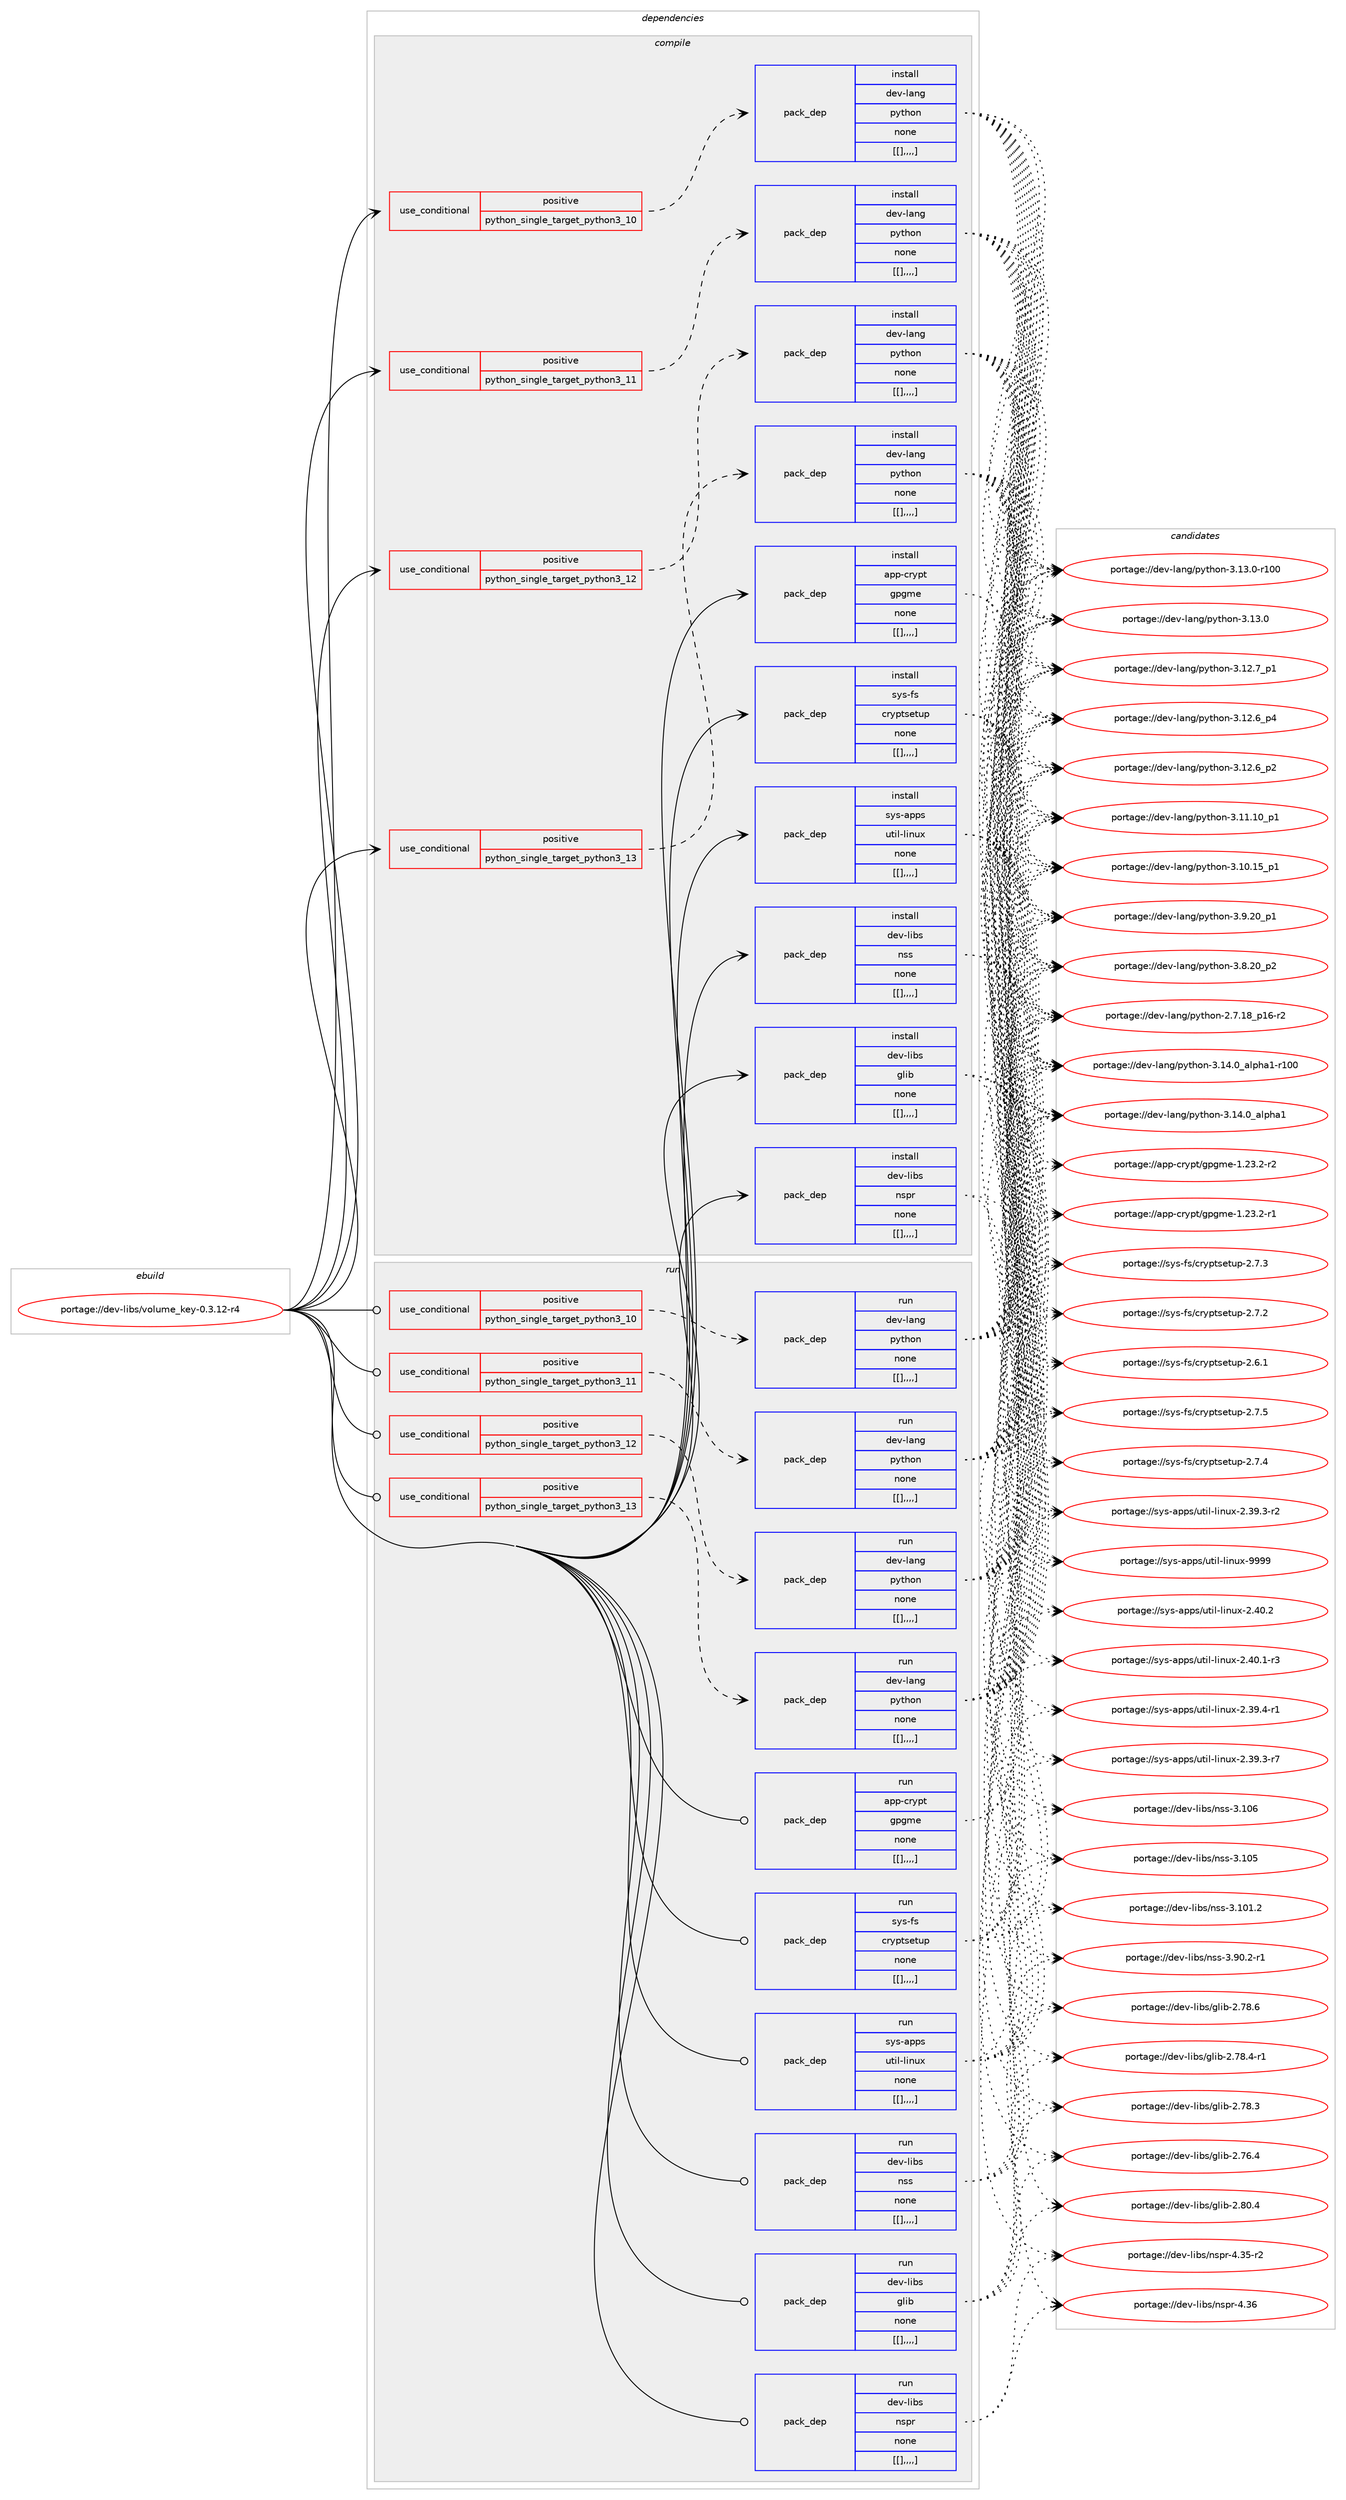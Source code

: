 digraph prolog {

# *************
# Graph options
# *************

newrank=true;
concentrate=true;
compound=true;
graph [rankdir=LR,fontname=Helvetica,fontsize=10,ranksep=1.5];#, ranksep=2.5, nodesep=0.2];
edge  [arrowhead=vee];
node  [fontname=Helvetica,fontsize=10];

# **********
# The ebuild
# **********

subgraph cluster_leftcol {
color=gray;
label=<<i>ebuild</i>>;
id [label="portage://dev-libs/volume_key-0.3.12-r4", color=red, width=4, href="../dev-libs/volume_key-0.3.12-r4.svg"];
}

# ****************
# The dependencies
# ****************

subgraph cluster_midcol {
color=gray;
label=<<i>dependencies</i>>;
subgraph cluster_compile {
fillcolor="#eeeeee";
style=filled;
label=<<i>compile</i>>;
subgraph cond30363 {
dependency119032 [label=<<TABLE BORDER="0" CELLBORDER="1" CELLSPACING="0" CELLPADDING="4"><TR><TD ROWSPAN="3" CELLPADDING="10">use_conditional</TD></TR><TR><TD>positive</TD></TR><TR><TD>python_single_target_python3_10</TD></TR></TABLE>>, shape=none, color=red];
subgraph pack87430 {
dependency119120 [label=<<TABLE BORDER="0" CELLBORDER="1" CELLSPACING="0" CELLPADDING="4" WIDTH="220"><TR><TD ROWSPAN="6" CELLPADDING="30">pack_dep</TD></TR><TR><TD WIDTH="110">install</TD></TR><TR><TD>dev-lang</TD></TR><TR><TD>python</TD></TR><TR><TD>none</TD></TR><TR><TD>[[],,,,]</TD></TR></TABLE>>, shape=none, color=blue];
}
dependency119032:e -> dependency119120:w [weight=20,style="dashed",arrowhead="vee"];
}
id:e -> dependency119032:w [weight=20,style="solid",arrowhead="vee"];
subgraph cond30395 {
dependency119163 [label=<<TABLE BORDER="0" CELLBORDER="1" CELLSPACING="0" CELLPADDING="4"><TR><TD ROWSPAN="3" CELLPADDING="10">use_conditional</TD></TR><TR><TD>positive</TD></TR><TR><TD>python_single_target_python3_11</TD></TR></TABLE>>, shape=none, color=red];
subgraph pack87509 {
dependency119194 [label=<<TABLE BORDER="0" CELLBORDER="1" CELLSPACING="0" CELLPADDING="4" WIDTH="220"><TR><TD ROWSPAN="6" CELLPADDING="30">pack_dep</TD></TR><TR><TD WIDTH="110">install</TD></TR><TR><TD>dev-lang</TD></TR><TR><TD>python</TD></TR><TR><TD>none</TD></TR><TR><TD>[[],,,,]</TD></TR></TABLE>>, shape=none, color=blue];
}
dependency119163:e -> dependency119194:w [weight=20,style="dashed",arrowhead="vee"];
}
id:e -> dependency119163:w [weight=20,style="solid",arrowhead="vee"];
subgraph cond30455 {
dependency119263 [label=<<TABLE BORDER="0" CELLBORDER="1" CELLSPACING="0" CELLPADDING="4"><TR><TD ROWSPAN="3" CELLPADDING="10">use_conditional</TD></TR><TR><TD>positive</TD></TR><TR><TD>python_single_target_python3_12</TD></TR></TABLE>>, shape=none, color=red];
subgraph pack87561 {
dependency119308 [label=<<TABLE BORDER="0" CELLBORDER="1" CELLSPACING="0" CELLPADDING="4" WIDTH="220"><TR><TD ROWSPAN="6" CELLPADDING="30">pack_dep</TD></TR><TR><TD WIDTH="110">install</TD></TR><TR><TD>dev-lang</TD></TR><TR><TD>python</TD></TR><TR><TD>none</TD></TR><TR><TD>[[],,,,]</TD></TR></TABLE>>, shape=none, color=blue];
}
dependency119263:e -> dependency119308:w [weight=20,style="dashed",arrowhead="vee"];
}
id:e -> dependency119263:w [weight=20,style="solid",arrowhead="vee"];
subgraph cond30485 {
dependency119342 [label=<<TABLE BORDER="0" CELLBORDER="1" CELLSPACING="0" CELLPADDING="4"><TR><TD ROWSPAN="3" CELLPADDING="10">use_conditional</TD></TR><TR><TD>positive</TD></TR><TR><TD>python_single_target_python3_13</TD></TR></TABLE>>, shape=none, color=red];
subgraph pack87602 {
dependency119344 [label=<<TABLE BORDER="0" CELLBORDER="1" CELLSPACING="0" CELLPADDING="4" WIDTH="220"><TR><TD ROWSPAN="6" CELLPADDING="30">pack_dep</TD></TR><TR><TD WIDTH="110">install</TD></TR><TR><TD>dev-lang</TD></TR><TR><TD>python</TD></TR><TR><TD>none</TD></TR><TR><TD>[[],,,,]</TD></TR></TABLE>>, shape=none, color=blue];
}
dependency119342:e -> dependency119344:w [weight=20,style="dashed",arrowhead="vee"];
}
id:e -> dependency119342:w [weight=20,style="solid",arrowhead="vee"];
subgraph pack87605 {
dependency119349 [label=<<TABLE BORDER="0" CELLBORDER="1" CELLSPACING="0" CELLPADDING="4" WIDTH="220"><TR><TD ROWSPAN="6" CELLPADDING="30">pack_dep</TD></TR><TR><TD WIDTH="110">install</TD></TR><TR><TD>app-crypt</TD></TR><TR><TD>gpgme</TD></TR><TR><TD>none</TD></TR><TR><TD>[[],,,,]</TD></TR></TABLE>>, shape=none, color=blue];
}
id:e -> dependency119349:w [weight=20,style="solid",arrowhead="vee"];
subgraph pack87611 {
dependency119371 [label=<<TABLE BORDER="0" CELLBORDER="1" CELLSPACING="0" CELLPADDING="4" WIDTH="220"><TR><TD ROWSPAN="6" CELLPADDING="30">pack_dep</TD></TR><TR><TD WIDTH="110">install</TD></TR><TR><TD>dev-libs</TD></TR><TR><TD>glib</TD></TR><TR><TD>none</TD></TR><TR><TD>[[],,,,]</TD></TR></TABLE>>, shape=none, color=blue];
}
id:e -> dependency119371:w [weight=20,style="solid",arrowhead="vee"];
subgraph pack87627 {
dependency119387 [label=<<TABLE BORDER="0" CELLBORDER="1" CELLSPACING="0" CELLPADDING="4" WIDTH="220"><TR><TD ROWSPAN="6" CELLPADDING="30">pack_dep</TD></TR><TR><TD WIDTH="110">install</TD></TR><TR><TD>dev-libs</TD></TR><TR><TD>nspr</TD></TR><TR><TD>none</TD></TR><TR><TD>[[],,,,]</TD></TR></TABLE>>, shape=none, color=blue];
}
id:e -> dependency119387:w [weight=20,style="solid",arrowhead="vee"];
subgraph pack87642 {
dependency119434 [label=<<TABLE BORDER="0" CELLBORDER="1" CELLSPACING="0" CELLPADDING="4" WIDTH="220"><TR><TD ROWSPAN="6" CELLPADDING="30">pack_dep</TD></TR><TR><TD WIDTH="110">install</TD></TR><TR><TD>dev-libs</TD></TR><TR><TD>nss</TD></TR><TR><TD>none</TD></TR><TR><TD>[[],,,,]</TD></TR></TABLE>>, shape=none, color=blue];
}
id:e -> dependency119434:w [weight=20,style="solid",arrowhead="vee"];
subgraph pack87669 {
dependency119440 [label=<<TABLE BORDER="0" CELLBORDER="1" CELLSPACING="0" CELLPADDING="4" WIDTH="220"><TR><TD ROWSPAN="6" CELLPADDING="30">pack_dep</TD></TR><TR><TD WIDTH="110">install</TD></TR><TR><TD>sys-apps</TD></TR><TR><TD>util-linux</TD></TR><TR><TD>none</TD></TR><TR><TD>[[],,,,]</TD></TR></TABLE>>, shape=none, color=blue];
}
id:e -> dependency119440:w [weight=20,style="solid",arrowhead="vee"];
subgraph pack87670 {
dependency119443 [label=<<TABLE BORDER="0" CELLBORDER="1" CELLSPACING="0" CELLPADDING="4" WIDTH="220"><TR><TD ROWSPAN="6" CELLPADDING="30">pack_dep</TD></TR><TR><TD WIDTH="110">install</TD></TR><TR><TD>sys-fs</TD></TR><TR><TD>cryptsetup</TD></TR><TR><TD>none</TD></TR><TR><TD>[[],,,,]</TD></TR></TABLE>>, shape=none, color=blue];
}
id:e -> dependency119443:w [weight=20,style="solid",arrowhead="vee"];
}
subgraph cluster_compileandrun {
fillcolor="#eeeeee";
style=filled;
label=<<i>compile and run</i>>;
}
subgraph cluster_run {
fillcolor="#eeeeee";
style=filled;
label=<<i>run</i>>;
subgraph cond30517 {
dependency119448 [label=<<TABLE BORDER="0" CELLBORDER="1" CELLSPACING="0" CELLPADDING="4"><TR><TD ROWSPAN="3" CELLPADDING="10">use_conditional</TD></TR><TR><TD>positive</TD></TR><TR><TD>python_single_target_python3_10</TD></TR></TABLE>>, shape=none, color=red];
subgraph pack87674 {
dependency119450 [label=<<TABLE BORDER="0" CELLBORDER="1" CELLSPACING="0" CELLPADDING="4" WIDTH="220"><TR><TD ROWSPAN="6" CELLPADDING="30">pack_dep</TD></TR><TR><TD WIDTH="110">run</TD></TR><TR><TD>dev-lang</TD></TR><TR><TD>python</TD></TR><TR><TD>none</TD></TR><TR><TD>[[],,,,]</TD></TR></TABLE>>, shape=none, color=blue];
}
dependency119448:e -> dependency119450:w [weight=20,style="dashed",arrowhead="vee"];
}
id:e -> dependency119448:w [weight=20,style="solid",arrowhead="odot"];
subgraph cond30519 {
dependency119466 [label=<<TABLE BORDER="0" CELLBORDER="1" CELLSPACING="0" CELLPADDING="4"><TR><TD ROWSPAN="3" CELLPADDING="10">use_conditional</TD></TR><TR><TD>positive</TD></TR><TR><TD>python_single_target_python3_11</TD></TR></TABLE>>, shape=none, color=red];
subgraph pack87694 {
dependency119482 [label=<<TABLE BORDER="0" CELLBORDER="1" CELLSPACING="0" CELLPADDING="4" WIDTH="220"><TR><TD ROWSPAN="6" CELLPADDING="30">pack_dep</TD></TR><TR><TD WIDTH="110">run</TD></TR><TR><TD>dev-lang</TD></TR><TR><TD>python</TD></TR><TR><TD>none</TD></TR><TR><TD>[[],,,,]</TD></TR></TABLE>>, shape=none, color=blue];
}
dependency119466:e -> dependency119482:w [weight=20,style="dashed",arrowhead="vee"];
}
id:e -> dependency119466:w [weight=20,style="solid",arrowhead="odot"];
subgraph cond30530 {
dependency119502 [label=<<TABLE BORDER="0" CELLBORDER="1" CELLSPACING="0" CELLPADDING="4"><TR><TD ROWSPAN="3" CELLPADDING="10">use_conditional</TD></TR><TR><TD>positive</TD></TR><TR><TD>python_single_target_python3_12</TD></TR></TABLE>>, shape=none, color=red];
subgraph pack87718 {
dependency119513 [label=<<TABLE BORDER="0" CELLBORDER="1" CELLSPACING="0" CELLPADDING="4" WIDTH="220"><TR><TD ROWSPAN="6" CELLPADDING="30">pack_dep</TD></TR><TR><TD WIDTH="110">run</TD></TR><TR><TD>dev-lang</TD></TR><TR><TD>python</TD></TR><TR><TD>none</TD></TR><TR><TD>[[],,,,]</TD></TR></TABLE>>, shape=none, color=blue];
}
dependency119502:e -> dependency119513:w [weight=20,style="dashed",arrowhead="vee"];
}
id:e -> dependency119502:w [weight=20,style="solid",arrowhead="odot"];
subgraph cond30540 {
dependency119539 [label=<<TABLE BORDER="0" CELLBORDER="1" CELLSPACING="0" CELLPADDING="4"><TR><TD ROWSPAN="3" CELLPADDING="10">use_conditional</TD></TR><TR><TD>positive</TD></TR><TR><TD>python_single_target_python3_13</TD></TR></TABLE>>, shape=none, color=red];
subgraph pack87750 {
dependency119569 [label=<<TABLE BORDER="0" CELLBORDER="1" CELLSPACING="0" CELLPADDING="4" WIDTH="220"><TR><TD ROWSPAN="6" CELLPADDING="30">pack_dep</TD></TR><TR><TD WIDTH="110">run</TD></TR><TR><TD>dev-lang</TD></TR><TR><TD>python</TD></TR><TR><TD>none</TD></TR><TR><TD>[[],,,,]</TD></TR></TABLE>>, shape=none, color=blue];
}
dependency119539:e -> dependency119569:w [weight=20,style="dashed",arrowhead="vee"];
}
id:e -> dependency119539:w [weight=20,style="solid",arrowhead="odot"];
subgraph pack87766 {
dependency119593 [label=<<TABLE BORDER="0" CELLBORDER="1" CELLSPACING="0" CELLPADDING="4" WIDTH="220"><TR><TD ROWSPAN="6" CELLPADDING="30">pack_dep</TD></TR><TR><TD WIDTH="110">run</TD></TR><TR><TD>app-crypt</TD></TR><TR><TD>gpgme</TD></TR><TR><TD>none</TD></TR><TR><TD>[[],,,,]</TD></TR></TABLE>>, shape=none, color=blue];
}
id:e -> dependency119593:w [weight=20,style="solid",arrowhead="odot"];
subgraph pack87780 {
dependency119614 [label=<<TABLE BORDER="0" CELLBORDER="1" CELLSPACING="0" CELLPADDING="4" WIDTH="220"><TR><TD ROWSPAN="6" CELLPADDING="30">pack_dep</TD></TR><TR><TD WIDTH="110">run</TD></TR><TR><TD>dev-libs</TD></TR><TR><TD>glib</TD></TR><TR><TD>none</TD></TR><TR><TD>[[],,,,]</TD></TR></TABLE>>, shape=none, color=blue];
}
id:e -> dependency119614:w [weight=20,style="solid",arrowhead="odot"];
subgraph pack87796 {
dependency119620 [label=<<TABLE BORDER="0" CELLBORDER="1" CELLSPACING="0" CELLPADDING="4" WIDTH="220"><TR><TD ROWSPAN="6" CELLPADDING="30">pack_dep</TD></TR><TR><TD WIDTH="110">run</TD></TR><TR><TD>dev-libs</TD></TR><TR><TD>nspr</TD></TR><TR><TD>none</TD></TR><TR><TD>[[],,,,]</TD></TR></TABLE>>, shape=none, color=blue];
}
id:e -> dependency119620:w [weight=20,style="solid",arrowhead="odot"];
subgraph pack87801 {
dependency119646 [label=<<TABLE BORDER="0" CELLBORDER="1" CELLSPACING="0" CELLPADDING="4" WIDTH="220"><TR><TD ROWSPAN="6" CELLPADDING="30">pack_dep</TD></TR><TR><TD WIDTH="110">run</TD></TR><TR><TD>dev-libs</TD></TR><TR><TD>nss</TD></TR><TR><TD>none</TD></TR><TR><TD>[[],,,,]</TD></TR></TABLE>>, shape=none, color=blue];
}
id:e -> dependency119646:w [weight=20,style="solid",arrowhead="odot"];
subgraph pack87816 {
dependency119652 [label=<<TABLE BORDER="0" CELLBORDER="1" CELLSPACING="0" CELLPADDING="4" WIDTH="220"><TR><TD ROWSPAN="6" CELLPADDING="30">pack_dep</TD></TR><TR><TD WIDTH="110">run</TD></TR><TR><TD>sys-apps</TD></TR><TR><TD>util-linux</TD></TR><TR><TD>none</TD></TR><TR><TD>[[],,,,]</TD></TR></TABLE>>, shape=none, color=blue];
}
id:e -> dependency119652:w [weight=20,style="solid",arrowhead="odot"];
subgraph pack87825 {
dependency119678 [label=<<TABLE BORDER="0" CELLBORDER="1" CELLSPACING="0" CELLPADDING="4" WIDTH="220"><TR><TD ROWSPAN="6" CELLPADDING="30">pack_dep</TD></TR><TR><TD WIDTH="110">run</TD></TR><TR><TD>sys-fs</TD></TR><TR><TD>cryptsetup</TD></TR><TR><TD>none</TD></TR><TR><TD>[[],,,,]</TD></TR></TABLE>>, shape=none, color=blue];
}
id:e -> dependency119678:w [weight=20,style="solid",arrowhead="odot"];
}
}

# **************
# The candidates
# **************

subgraph cluster_choices {
rank=same;
color=gray;
label=<<i>candidates</i>>;

subgraph choice87496 {
color=black;
nodesep=1;
choice100101118451089711010347112121116104111110455146495246489597108112104974945114494848 [label="portage://dev-lang/python-3.14.0_alpha1-r100", color=red, width=4,href="../dev-lang/python-3.14.0_alpha1-r100.svg"];
choice1001011184510897110103471121211161041111104551464952464895971081121049749 [label="portage://dev-lang/python-3.14.0_alpha1", color=red, width=4,href="../dev-lang/python-3.14.0_alpha1.svg"];
choice1001011184510897110103471121211161041111104551464951464845114494848 [label="portage://dev-lang/python-3.13.0-r100", color=red, width=4,href="../dev-lang/python-3.13.0-r100.svg"];
choice10010111845108971101034711212111610411111045514649514648 [label="portage://dev-lang/python-3.13.0", color=red, width=4,href="../dev-lang/python-3.13.0.svg"];
choice100101118451089711010347112121116104111110455146495046559511249 [label="portage://dev-lang/python-3.12.7_p1", color=red, width=4,href="../dev-lang/python-3.12.7_p1.svg"];
choice100101118451089711010347112121116104111110455146495046549511252 [label="portage://dev-lang/python-3.12.6_p4", color=red, width=4,href="../dev-lang/python-3.12.6_p4.svg"];
choice100101118451089711010347112121116104111110455146495046549511250 [label="portage://dev-lang/python-3.12.6_p2", color=red, width=4,href="../dev-lang/python-3.12.6_p2.svg"];
choice10010111845108971101034711212111610411111045514649494649489511249 [label="portage://dev-lang/python-3.11.10_p1", color=red, width=4,href="../dev-lang/python-3.11.10_p1.svg"];
choice10010111845108971101034711212111610411111045514649484649539511249 [label="portage://dev-lang/python-3.10.15_p1", color=red, width=4,href="../dev-lang/python-3.10.15_p1.svg"];
choice100101118451089711010347112121116104111110455146574650489511249 [label="portage://dev-lang/python-3.9.20_p1", color=red, width=4,href="../dev-lang/python-3.9.20_p1.svg"];
choice100101118451089711010347112121116104111110455146564650489511250 [label="portage://dev-lang/python-3.8.20_p2", color=red, width=4,href="../dev-lang/python-3.8.20_p2.svg"];
choice100101118451089711010347112121116104111110455046554649569511249544511450 [label="portage://dev-lang/python-2.7.18_p16-r2", color=red, width=4,href="../dev-lang/python-2.7.18_p16-r2.svg"];
dependency119120:e -> choice100101118451089711010347112121116104111110455146495246489597108112104974945114494848:w [style=dotted,weight="100"];
dependency119120:e -> choice1001011184510897110103471121211161041111104551464952464895971081121049749:w [style=dotted,weight="100"];
dependency119120:e -> choice1001011184510897110103471121211161041111104551464951464845114494848:w [style=dotted,weight="100"];
dependency119120:e -> choice10010111845108971101034711212111610411111045514649514648:w [style=dotted,weight="100"];
dependency119120:e -> choice100101118451089711010347112121116104111110455146495046559511249:w [style=dotted,weight="100"];
dependency119120:e -> choice100101118451089711010347112121116104111110455146495046549511252:w [style=dotted,weight="100"];
dependency119120:e -> choice100101118451089711010347112121116104111110455146495046549511250:w [style=dotted,weight="100"];
dependency119120:e -> choice10010111845108971101034711212111610411111045514649494649489511249:w [style=dotted,weight="100"];
dependency119120:e -> choice10010111845108971101034711212111610411111045514649484649539511249:w [style=dotted,weight="100"];
dependency119120:e -> choice100101118451089711010347112121116104111110455146574650489511249:w [style=dotted,weight="100"];
dependency119120:e -> choice100101118451089711010347112121116104111110455146564650489511250:w [style=dotted,weight="100"];
dependency119120:e -> choice100101118451089711010347112121116104111110455046554649569511249544511450:w [style=dotted,weight="100"];
}
subgraph choice87504 {
color=black;
nodesep=1;
choice100101118451089711010347112121116104111110455146495246489597108112104974945114494848 [label="portage://dev-lang/python-3.14.0_alpha1-r100", color=red, width=4,href="../dev-lang/python-3.14.0_alpha1-r100.svg"];
choice1001011184510897110103471121211161041111104551464952464895971081121049749 [label="portage://dev-lang/python-3.14.0_alpha1", color=red, width=4,href="../dev-lang/python-3.14.0_alpha1.svg"];
choice1001011184510897110103471121211161041111104551464951464845114494848 [label="portage://dev-lang/python-3.13.0-r100", color=red, width=4,href="../dev-lang/python-3.13.0-r100.svg"];
choice10010111845108971101034711212111610411111045514649514648 [label="portage://dev-lang/python-3.13.0", color=red, width=4,href="../dev-lang/python-3.13.0.svg"];
choice100101118451089711010347112121116104111110455146495046559511249 [label="portage://dev-lang/python-3.12.7_p1", color=red, width=4,href="../dev-lang/python-3.12.7_p1.svg"];
choice100101118451089711010347112121116104111110455146495046549511252 [label="portage://dev-lang/python-3.12.6_p4", color=red, width=4,href="../dev-lang/python-3.12.6_p4.svg"];
choice100101118451089711010347112121116104111110455146495046549511250 [label="portage://dev-lang/python-3.12.6_p2", color=red, width=4,href="../dev-lang/python-3.12.6_p2.svg"];
choice10010111845108971101034711212111610411111045514649494649489511249 [label="portage://dev-lang/python-3.11.10_p1", color=red, width=4,href="../dev-lang/python-3.11.10_p1.svg"];
choice10010111845108971101034711212111610411111045514649484649539511249 [label="portage://dev-lang/python-3.10.15_p1", color=red, width=4,href="../dev-lang/python-3.10.15_p1.svg"];
choice100101118451089711010347112121116104111110455146574650489511249 [label="portage://dev-lang/python-3.9.20_p1", color=red, width=4,href="../dev-lang/python-3.9.20_p1.svg"];
choice100101118451089711010347112121116104111110455146564650489511250 [label="portage://dev-lang/python-3.8.20_p2", color=red, width=4,href="../dev-lang/python-3.8.20_p2.svg"];
choice100101118451089711010347112121116104111110455046554649569511249544511450 [label="portage://dev-lang/python-2.7.18_p16-r2", color=red, width=4,href="../dev-lang/python-2.7.18_p16-r2.svg"];
dependency119194:e -> choice100101118451089711010347112121116104111110455146495246489597108112104974945114494848:w [style=dotted,weight="100"];
dependency119194:e -> choice1001011184510897110103471121211161041111104551464952464895971081121049749:w [style=dotted,weight="100"];
dependency119194:e -> choice1001011184510897110103471121211161041111104551464951464845114494848:w [style=dotted,weight="100"];
dependency119194:e -> choice10010111845108971101034711212111610411111045514649514648:w [style=dotted,weight="100"];
dependency119194:e -> choice100101118451089711010347112121116104111110455146495046559511249:w [style=dotted,weight="100"];
dependency119194:e -> choice100101118451089711010347112121116104111110455146495046549511252:w [style=dotted,weight="100"];
dependency119194:e -> choice100101118451089711010347112121116104111110455146495046549511250:w [style=dotted,weight="100"];
dependency119194:e -> choice10010111845108971101034711212111610411111045514649494649489511249:w [style=dotted,weight="100"];
dependency119194:e -> choice10010111845108971101034711212111610411111045514649484649539511249:w [style=dotted,weight="100"];
dependency119194:e -> choice100101118451089711010347112121116104111110455146574650489511249:w [style=dotted,weight="100"];
dependency119194:e -> choice100101118451089711010347112121116104111110455146564650489511250:w [style=dotted,weight="100"];
dependency119194:e -> choice100101118451089711010347112121116104111110455046554649569511249544511450:w [style=dotted,weight="100"];
}
subgraph choice87509 {
color=black;
nodesep=1;
choice100101118451089711010347112121116104111110455146495246489597108112104974945114494848 [label="portage://dev-lang/python-3.14.0_alpha1-r100", color=red, width=4,href="../dev-lang/python-3.14.0_alpha1-r100.svg"];
choice1001011184510897110103471121211161041111104551464952464895971081121049749 [label="portage://dev-lang/python-3.14.0_alpha1", color=red, width=4,href="../dev-lang/python-3.14.0_alpha1.svg"];
choice1001011184510897110103471121211161041111104551464951464845114494848 [label="portage://dev-lang/python-3.13.0-r100", color=red, width=4,href="../dev-lang/python-3.13.0-r100.svg"];
choice10010111845108971101034711212111610411111045514649514648 [label="portage://dev-lang/python-3.13.0", color=red, width=4,href="../dev-lang/python-3.13.0.svg"];
choice100101118451089711010347112121116104111110455146495046559511249 [label="portage://dev-lang/python-3.12.7_p1", color=red, width=4,href="../dev-lang/python-3.12.7_p1.svg"];
choice100101118451089711010347112121116104111110455146495046549511252 [label="portage://dev-lang/python-3.12.6_p4", color=red, width=4,href="../dev-lang/python-3.12.6_p4.svg"];
choice100101118451089711010347112121116104111110455146495046549511250 [label="portage://dev-lang/python-3.12.6_p2", color=red, width=4,href="../dev-lang/python-3.12.6_p2.svg"];
choice10010111845108971101034711212111610411111045514649494649489511249 [label="portage://dev-lang/python-3.11.10_p1", color=red, width=4,href="../dev-lang/python-3.11.10_p1.svg"];
choice10010111845108971101034711212111610411111045514649484649539511249 [label="portage://dev-lang/python-3.10.15_p1", color=red, width=4,href="../dev-lang/python-3.10.15_p1.svg"];
choice100101118451089711010347112121116104111110455146574650489511249 [label="portage://dev-lang/python-3.9.20_p1", color=red, width=4,href="../dev-lang/python-3.9.20_p1.svg"];
choice100101118451089711010347112121116104111110455146564650489511250 [label="portage://dev-lang/python-3.8.20_p2", color=red, width=4,href="../dev-lang/python-3.8.20_p2.svg"];
choice100101118451089711010347112121116104111110455046554649569511249544511450 [label="portage://dev-lang/python-2.7.18_p16-r2", color=red, width=4,href="../dev-lang/python-2.7.18_p16-r2.svg"];
dependency119308:e -> choice100101118451089711010347112121116104111110455146495246489597108112104974945114494848:w [style=dotted,weight="100"];
dependency119308:e -> choice1001011184510897110103471121211161041111104551464952464895971081121049749:w [style=dotted,weight="100"];
dependency119308:e -> choice1001011184510897110103471121211161041111104551464951464845114494848:w [style=dotted,weight="100"];
dependency119308:e -> choice10010111845108971101034711212111610411111045514649514648:w [style=dotted,weight="100"];
dependency119308:e -> choice100101118451089711010347112121116104111110455146495046559511249:w [style=dotted,weight="100"];
dependency119308:e -> choice100101118451089711010347112121116104111110455146495046549511252:w [style=dotted,weight="100"];
dependency119308:e -> choice100101118451089711010347112121116104111110455146495046549511250:w [style=dotted,weight="100"];
dependency119308:e -> choice10010111845108971101034711212111610411111045514649494649489511249:w [style=dotted,weight="100"];
dependency119308:e -> choice10010111845108971101034711212111610411111045514649484649539511249:w [style=dotted,weight="100"];
dependency119308:e -> choice100101118451089711010347112121116104111110455146574650489511249:w [style=dotted,weight="100"];
dependency119308:e -> choice100101118451089711010347112121116104111110455146564650489511250:w [style=dotted,weight="100"];
dependency119308:e -> choice100101118451089711010347112121116104111110455046554649569511249544511450:w [style=dotted,weight="100"];
}
subgraph choice87516 {
color=black;
nodesep=1;
choice100101118451089711010347112121116104111110455146495246489597108112104974945114494848 [label="portage://dev-lang/python-3.14.0_alpha1-r100", color=red, width=4,href="../dev-lang/python-3.14.0_alpha1-r100.svg"];
choice1001011184510897110103471121211161041111104551464952464895971081121049749 [label="portage://dev-lang/python-3.14.0_alpha1", color=red, width=4,href="../dev-lang/python-3.14.0_alpha1.svg"];
choice1001011184510897110103471121211161041111104551464951464845114494848 [label="portage://dev-lang/python-3.13.0-r100", color=red, width=4,href="../dev-lang/python-3.13.0-r100.svg"];
choice10010111845108971101034711212111610411111045514649514648 [label="portage://dev-lang/python-3.13.0", color=red, width=4,href="../dev-lang/python-3.13.0.svg"];
choice100101118451089711010347112121116104111110455146495046559511249 [label="portage://dev-lang/python-3.12.7_p1", color=red, width=4,href="../dev-lang/python-3.12.7_p1.svg"];
choice100101118451089711010347112121116104111110455146495046549511252 [label="portage://dev-lang/python-3.12.6_p4", color=red, width=4,href="../dev-lang/python-3.12.6_p4.svg"];
choice100101118451089711010347112121116104111110455146495046549511250 [label="portage://dev-lang/python-3.12.6_p2", color=red, width=4,href="../dev-lang/python-3.12.6_p2.svg"];
choice10010111845108971101034711212111610411111045514649494649489511249 [label="portage://dev-lang/python-3.11.10_p1", color=red, width=4,href="../dev-lang/python-3.11.10_p1.svg"];
choice10010111845108971101034711212111610411111045514649484649539511249 [label="portage://dev-lang/python-3.10.15_p1", color=red, width=4,href="../dev-lang/python-3.10.15_p1.svg"];
choice100101118451089711010347112121116104111110455146574650489511249 [label="portage://dev-lang/python-3.9.20_p1", color=red, width=4,href="../dev-lang/python-3.9.20_p1.svg"];
choice100101118451089711010347112121116104111110455146564650489511250 [label="portage://dev-lang/python-3.8.20_p2", color=red, width=4,href="../dev-lang/python-3.8.20_p2.svg"];
choice100101118451089711010347112121116104111110455046554649569511249544511450 [label="portage://dev-lang/python-2.7.18_p16-r2", color=red, width=4,href="../dev-lang/python-2.7.18_p16-r2.svg"];
dependency119344:e -> choice100101118451089711010347112121116104111110455146495246489597108112104974945114494848:w [style=dotted,weight="100"];
dependency119344:e -> choice1001011184510897110103471121211161041111104551464952464895971081121049749:w [style=dotted,weight="100"];
dependency119344:e -> choice1001011184510897110103471121211161041111104551464951464845114494848:w [style=dotted,weight="100"];
dependency119344:e -> choice10010111845108971101034711212111610411111045514649514648:w [style=dotted,weight="100"];
dependency119344:e -> choice100101118451089711010347112121116104111110455146495046559511249:w [style=dotted,weight="100"];
dependency119344:e -> choice100101118451089711010347112121116104111110455146495046549511252:w [style=dotted,weight="100"];
dependency119344:e -> choice100101118451089711010347112121116104111110455146495046549511250:w [style=dotted,weight="100"];
dependency119344:e -> choice10010111845108971101034711212111610411111045514649494649489511249:w [style=dotted,weight="100"];
dependency119344:e -> choice10010111845108971101034711212111610411111045514649484649539511249:w [style=dotted,weight="100"];
dependency119344:e -> choice100101118451089711010347112121116104111110455146574650489511249:w [style=dotted,weight="100"];
dependency119344:e -> choice100101118451089711010347112121116104111110455146564650489511250:w [style=dotted,weight="100"];
dependency119344:e -> choice100101118451089711010347112121116104111110455046554649569511249544511450:w [style=dotted,weight="100"];
}
subgraph choice87542 {
color=black;
nodesep=1;
choice97112112459911412111211647103112103109101454946505146504511450 [label="portage://app-crypt/gpgme-1.23.2-r2", color=red, width=4,href="../app-crypt/gpgme-1.23.2-r2.svg"];
choice97112112459911412111211647103112103109101454946505146504511449 [label="portage://app-crypt/gpgme-1.23.2-r1", color=red, width=4,href="../app-crypt/gpgme-1.23.2-r1.svg"];
dependency119349:e -> choice97112112459911412111211647103112103109101454946505146504511450:w [style=dotted,weight="100"];
dependency119349:e -> choice97112112459911412111211647103112103109101454946505146504511449:w [style=dotted,weight="100"];
}
subgraph choice87552 {
color=black;
nodesep=1;
choice1001011184510810598115471031081059845504656484652 [label="portage://dev-libs/glib-2.80.4", color=red, width=4,href="../dev-libs/glib-2.80.4.svg"];
choice1001011184510810598115471031081059845504655564654 [label="portage://dev-libs/glib-2.78.6", color=red, width=4,href="../dev-libs/glib-2.78.6.svg"];
choice10010111845108105981154710310810598455046555646524511449 [label="portage://dev-libs/glib-2.78.4-r1", color=red, width=4,href="../dev-libs/glib-2.78.4-r1.svg"];
choice1001011184510810598115471031081059845504655564651 [label="portage://dev-libs/glib-2.78.3", color=red, width=4,href="../dev-libs/glib-2.78.3.svg"];
choice1001011184510810598115471031081059845504655544652 [label="portage://dev-libs/glib-2.76.4", color=red, width=4,href="../dev-libs/glib-2.76.4.svg"];
dependency119371:e -> choice1001011184510810598115471031081059845504656484652:w [style=dotted,weight="100"];
dependency119371:e -> choice1001011184510810598115471031081059845504655564654:w [style=dotted,weight="100"];
dependency119371:e -> choice10010111845108105981154710310810598455046555646524511449:w [style=dotted,weight="100"];
dependency119371:e -> choice1001011184510810598115471031081059845504655564651:w [style=dotted,weight="100"];
dependency119371:e -> choice1001011184510810598115471031081059845504655544652:w [style=dotted,weight="100"];
}
subgraph choice87563 {
color=black;
nodesep=1;
choice1001011184510810598115471101151121144552465154 [label="portage://dev-libs/nspr-4.36", color=red, width=4,href="../dev-libs/nspr-4.36.svg"];
choice10010111845108105981154711011511211445524651534511450 [label="portage://dev-libs/nspr-4.35-r2", color=red, width=4,href="../dev-libs/nspr-4.35-r2.svg"];
dependency119387:e -> choice1001011184510810598115471101151121144552465154:w [style=dotted,weight="100"];
dependency119387:e -> choice10010111845108105981154711011511211445524651534511450:w [style=dotted,weight="100"];
}
subgraph choice87574 {
color=black;
nodesep=1;
choice100101118451081059811547110115115455146494854 [label="portage://dev-libs/nss-3.106", color=red, width=4,href="../dev-libs/nss-3.106.svg"];
choice100101118451081059811547110115115455146494853 [label="portage://dev-libs/nss-3.105", color=red, width=4,href="../dev-libs/nss-3.105.svg"];
choice1001011184510810598115471101151154551464948494650 [label="portage://dev-libs/nss-3.101.2", color=red, width=4,href="../dev-libs/nss-3.101.2.svg"];
choice100101118451081059811547110115115455146574846504511449 [label="portage://dev-libs/nss-3.90.2-r1", color=red, width=4,href="../dev-libs/nss-3.90.2-r1.svg"];
dependency119434:e -> choice100101118451081059811547110115115455146494854:w [style=dotted,weight="100"];
dependency119434:e -> choice100101118451081059811547110115115455146494853:w [style=dotted,weight="100"];
dependency119434:e -> choice1001011184510810598115471101151154551464948494650:w [style=dotted,weight="100"];
dependency119434:e -> choice100101118451081059811547110115115455146574846504511449:w [style=dotted,weight="100"];
}
subgraph choice87577 {
color=black;
nodesep=1;
choice115121115459711211211547117116105108451081051101171204557575757 [label="portage://sys-apps/util-linux-9999", color=red, width=4,href="../sys-apps/util-linux-9999.svg"];
choice1151211154597112112115471171161051084510810511011712045504652484650 [label="portage://sys-apps/util-linux-2.40.2", color=red, width=4,href="../sys-apps/util-linux-2.40.2.svg"];
choice11512111545971121121154711711610510845108105110117120455046524846494511451 [label="portage://sys-apps/util-linux-2.40.1-r3", color=red, width=4,href="../sys-apps/util-linux-2.40.1-r3.svg"];
choice11512111545971121121154711711610510845108105110117120455046515746524511449 [label="portage://sys-apps/util-linux-2.39.4-r1", color=red, width=4,href="../sys-apps/util-linux-2.39.4-r1.svg"];
choice11512111545971121121154711711610510845108105110117120455046515746514511455 [label="portage://sys-apps/util-linux-2.39.3-r7", color=red, width=4,href="../sys-apps/util-linux-2.39.3-r7.svg"];
choice11512111545971121121154711711610510845108105110117120455046515746514511450 [label="portage://sys-apps/util-linux-2.39.3-r2", color=red, width=4,href="../sys-apps/util-linux-2.39.3-r2.svg"];
dependency119440:e -> choice115121115459711211211547117116105108451081051101171204557575757:w [style=dotted,weight="100"];
dependency119440:e -> choice1151211154597112112115471171161051084510810511011712045504652484650:w [style=dotted,weight="100"];
dependency119440:e -> choice11512111545971121121154711711610510845108105110117120455046524846494511451:w [style=dotted,weight="100"];
dependency119440:e -> choice11512111545971121121154711711610510845108105110117120455046515746524511449:w [style=dotted,weight="100"];
dependency119440:e -> choice11512111545971121121154711711610510845108105110117120455046515746514511455:w [style=dotted,weight="100"];
dependency119440:e -> choice11512111545971121121154711711610510845108105110117120455046515746514511450:w [style=dotted,weight="100"];
}
subgraph choice87586 {
color=black;
nodesep=1;
choice115121115451021154799114121112116115101116117112455046554653 [label="portage://sys-fs/cryptsetup-2.7.5", color=red, width=4,href="../sys-fs/cryptsetup-2.7.5.svg"];
choice115121115451021154799114121112116115101116117112455046554652 [label="portage://sys-fs/cryptsetup-2.7.4", color=red, width=4,href="../sys-fs/cryptsetup-2.7.4.svg"];
choice115121115451021154799114121112116115101116117112455046554651 [label="portage://sys-fs/cryptsetup-2.7.3", color=red, width=4,href="../sys-fs/cryptsetup-2.7.3.svg"];
choice115121115451021154799114121112116115101116117112455046554650 [label="portage://sys-fs/cryptsetup-2.7.2", color=red, width=4,href="../sys-fs/cryptsetup-2.7.2.svg"];
choice115121115451021154799114121112116115101116117112455046544649 [label="portage://sys-fs/cryptsetup-2.6.1", color=red, width=4,href="../sys-fs/cryptsetup-2.6.1.svg"];
dependency119443:e -> choice115121115451021154799114121112116115101116117112455046554653:w [style=dotted,weight="100"];
dependency119443:e -> choice115121115451021154799114121112116115101116117112455046554652:w [style=dotted,weight="100"];
dependency119443:e -> choice115121115451021154799114121112116115101116117112455046554651:w [style=dotted,weight="100"];
dependency119443:e -> choice115121115451021154799114121112116115101116117112455046554650:w [style=dotted,weight="100"];
dependency119443:e -> choice115121115451021154799114121112116115101116117112455046544649:w [style=dotted,weight="100"];
}
subgraph choice87621 {
color=black;
nodesep=1;
choice100101118451089711010347112121116104111110455146495246489597108112104974945114494848 [label="portage://dev-lang/python-3.14.0_alpha1-r100", color=red, width=4,href="../dev-lang/python-3.14.0_alpha1-r100.svg"];
choice1001011184510897110103471121211161041111104551464952464895971081121049749 [label="portage://dev-lang/python-3.14.0_alpha1", color=red, width=4,href="../dev-lang/python-3.14.0_alpha1.svg"];
choice1001011184510897110103471121211161041111104551464951464845114494848 [label="portage://dev-lang/python-3.13.0-r100", color=red, width=4,href="../dev-lang/python-3.13.0-r100.svg"];
choice10010111845108971101034711212111610411111045514649514648 [label="portage://dev-lang/python-3.13.0", color=red, width=4,href="../dev-lang/python-3.13.0.svg"];
choice100101118451089711010347112121116104111110455146495046559511249 [label="portage://dev-lang/python-3.12.7_p1", color=red, width=4,href="../dev-lang/python-3.12.7_p1.svg"];
choice100101118451089711010347112121116104111110455146495046549511252 [label="portage://dev-lang/python-3.12.6_p4", color=red, width=4,href="../dev-lang/python-3.12.6_p4.svg"];
choice100101118451089711010347112121116104111110455146495046549511250 [label="portage://dev-lang/python-3.12.6_p2", color=red, width=4,href="../dev-lang/python-3.12.6_p2.svg"];
choice10010111845108971101034711212111610411111045514649494649489511249 [label="portage://dev-lang/python-3.11.10_p1", color=red, width=4,href="../dev-lang/python-3.11.10_p1.svg"];
choice10010111845108971101034711212111610411111045514649484649539511249 [label="portage://dev-lang/python-3.10.15_p1", color=red, width=4,href="../dev-lang/python-3.10.15_p1.svg"];
choice100101118451089711010347112121116104111110455146574650489511249 [label="portage://dev-lang/python-3.9.20_p1", color=red, width=4,href="../dev-lang/python-3.9.20_p1.svg"];
choice100101118451089711010347112121116104111110455146564650489511250 [label="portage://dev-lang/python-3.8.20_p2", color=red, width=4,href="../dev-lang/python-3.8.20_p2.svg"];
choice100101118451089711010347112121116104111110455046554649569511249544511450 [label="portage://dev-lang/python-2.7.18_p16-r2", color=red, width=4,href="../dev-lang/python-2.7.18_p16-r2.svg"];
dependency119450:e -> choice100101118451089711010347112121116104111110455146495246489597108112104974945114494848:w [style=dotted,weight="100"];
dependency119450:e -> choice1001011184510897110103471121211161041111104551464952464895971081121049749:w [style=dotted,weight="100"];
dependency119450:e -> choice1001011184510897110103471121211161041111104551464951464845114494848:w [style=dotted,weight="100"];
dependency119450:e -> choice10010111845108971101034711212111610411111045514649514648:w [style=dotted,weight="100"];
dependency119450:e -> choice100101118451089711010347112121116104111110455146495046559511249:w [style=dotted,weight="100"];
dependency119450:e -> choice100101118451089711010347112121116104111110455146495046549511252:w [style=dotted,weight="100"];
dependency119450:e -> choice100101118451089711010347112121116104111110455146495046549511250:w [style=dotted,weight="100"];
dependency119450:e -> choice10010111845108971101034711212111610411111045514649494649489511249:w [style=dotted,weight="100"];
dependency119450:e -> choice10010111845108971101034711212111610411111045514649484649539511249:w [style=dotted,weight="100"];
dependency119450:e -> choice100101118451089711010347112121116104111110455146574650489511249:w [style=dotted,weight="100"];
dependency119450:e -> choice100101118451089711010347112121116104111110455146564650489511250:w [style=dotted,weight="100"];
dependency119450:e -> choice100101118451089711010347112121116104111110455046554649569511249544511450:w [style=dotted,weight="100"];
}
subgraph choice87628 {
color=black;
nodesep=1;
choice100101118451089711010347112121116104111110455146495246489597108112104974945114494848 [label="portage://dev-lang/python-3.14.0_alpha1-r100", color=red, width=4,href="../dev-lang/python-3.14.0_alpha1-r100.svg"];
choice1001011184510897110103471121211161041111104551464952464895971081121049749 [label="portage://dev-lang/python-3.14.0_alpha1", color=red, width=4,href="../dev-lang/python-3.14.0_alpha1.svg"];
choice1001011184510897110103471121211161041111104551464951464845114494848 [label="portage://dev-lang/python-3.13.0-r100", color=red, width=4,href="../dev-lang/python-3.13.0-r100.svg"];
choice10010111845108971101034711212111610411111045514649514648 [label="portage://dev-lang/python-3.13.0", color=red, width=4,href="../dev-lang/python-3.13.0.svg"];
choice100101118451089711010347112121116104111110455146495046559511249 [label="portage://dev-lang/python-3.12.7_p1", color=red, width=4,href="../dev-lang/python-3.12.7_p1.svg"];
choice100101118451089711010347112121116104111110455146495046549511252 [label="portage://dev-lang/python-3.12.6_p4", color=red, width=4,href="../dev-lang/python-3.12.6_p4.svg"];
choice100101118451089711010347112121116104111110455146495046549511250 [label="portage://dev-lang/python-3.12.6_p2", color=red, width=4,href="../dev-lang/python-3.12.6_p2.svg"];
choice10010111845108971101034711212111610411111045514649494649489511249 [label="portage://dev-lang/python-3.11.10_p1", color=red, width=4,href="../dev-lang/python-3.11.10_p1.svg"];
choice10010111845108971101034711212111610411111045514649484649539511249 [label="portage://dev-lang/python-3.10.15_p1", color=red, width=4,href="../dev-lang/python-3.10.15_p1.svg"];
choice100101118451089711010347112121116104111110455146574650489511249 [label="portage://dev-lang/python-3.9.20_p1", color=red, width=4,href="../dev-lang/python-3.9.20_p1.svg"];
choice100101118451089711010347112121116104111110455146564650489511250 [label="portage://dev-lang/python-3.8.20_p2", color=red, width=4,href="../dev-lang/python-3.8.20_p2.svg"];
choice100101118451089711010347112121116104111110455046554649569511249544511450 [label="portage://dev-lang/python-2.7.18_p16-r2", color=red, width=4,href="../dev-lang/python-2.7.18_p16-r2.svg"];
dependency119482:e -> choice100101118451089711010347112121116104111110455146495246489597108112104974945114494848:w [style=dotted,weight="100"];
dependency119482:e -> choice1001011184510897110103471121211161041111104551464952464895971081121049749:w [style=dotted,weight="100"];
dependency119482:e -> choice1001011184510897110103471121211161041111104551464951464845114494848:w [style=dotted,weight="100"];
dependency119482:e -> choice10010111845108971101034711212111610411111045514649514648:w [style=dotted,weight="100"];
dependency119482:e -> choice100101118451089711010347112121116104111110455146495046559511249:w [style=dotted,weight="100"];
dependency119482:e -> choice100101118451089711010347112121116104111110455146495046549511252:w [style=dotted,weight="100"];
dependency119482:e -> choice100101118451089711010347112121116104111110455146495046549511250:w [style=dotted,weight="100"];
dependency119482:e -> choice10010111845108971101034711212111610411111045514649494649489511249:w [style=dotted,weight="100"];
dependency119482:e -> choice10010111845108971101034711212111610411111045514649484649539511249:w [style=dotted,weight="100"];
dependency119482:e -> choice100101118451089711010347112121116104111110455146574650489511249:w [style=dotted,weight="100"];
dependency119482:e -> choice100101118451089711010347112121116104111110455146564650489511250:w [style=dotted,weight="100"];
dependency119482:e -> choice100101118451089711010347112121116104111110455046554649569511249544511450:w [style=dotted,weight="100"];
}
subgraph choice87662 {
color=black;
nodesep=1;
choice100101118451089711010347112121116104111110455146495246489597108112104974945114494848 [label="portage://dev-lang/python-3.14.0_alpha1-r100", color=red, width=4,href="../dev-lang/python-3.14.0_alpha1-r100.svg"];
choice1001011184510897110103471121211161041111104551464952464895971081121049749 [label="portage://dev-lang/python-3.14.0_alpha1", color=red, width=4,href="../dev-lang/python-3.14.0_alpha1.svg"];
choice1001011184510897110103471121211161041111104551464951464845114494848 [label="portage://dev-lang/python-3.13.0-r100", color=red, width=4,href="../dev-lang/python-3.13.0-r100.svg"];
choice10010111845108971101034711212111610411111045514649514648 [label="portage://dev-lang/python-3.13.0", color=red, width=4,href="../dev-lang/python-3.13.0.svg"];
choice100101118451089711010347112121116104111110455146495046559511249 [label="portage://dev-lang/python-3.12.7_p1", color=red, width=4,href="../dev-lang/python-3.12.7_p1.svg"];
choice100101118451089711010347112121116104111110455146495046549511252 [label="portage://dev-lang/python-3.12.6_p4", color=red, width=4,href="../dev-lang/python-3.12.6_p4.svg"];
choice100101118451089711010347112121116104111110455146495046549511250 [label="portage://dev-lang/python-3.12.6_p2", color=red, width=4,href="../dev-lang/python-3.12.6_p2.svg"];
choice10010111845108971101034711212111610411111045514649494649489511249 [label="portage://dev-lang/python-3.11.10_p1", color=red, width=4,href="../dev-lang/python-3.11.10_p1.svg"];
choice10010111845108971101034711212111610411111045514649484649539511249 [label="portage://dev-lang/python-3.10.15_p1", color=red, width=4,href="../dev-lang/python-3.10.15_p1.svg"];
choice100101118451089711010347112121116104111110455146574650489511249 [label="portage://dev-lang/python-3.9.20_p1", color=red, width=4,href="../dev-lang/python-3.9.20_p1.svg"];
choice100101118451089711010347112121116104111110455146564650489511250 [label="portage://dev-lang/python-3.8.20_p2", color=red, width=4,href="../dev-lang/python-3.8.20_p2.svg"];
choice100101118451089711010347112121116104111110455046554649569511249544511450 [label="portage://dev-lang/python-2.7.18_p16-r2", color=red, width=4,href="../dev-lang/python-2.7.18_p16-r2.svg"];
dependency119513:e -> choice100101118451089711010347112121116104111110455146495246489597108112104974945114494848:w [style=dotted,weight="100"];
dependency119513:e -> choice1001011184510897110103471121211161041111104551464952464895971081121049749:w [style=dotted,weight="100"];
dependency119513:e -> choice1001011184510897110103471121211161041111104551464951464845114494848:w [style=dotted,weight="100"];
dependency119513:e -> choice10010111845108971101034711212111610411111045514649514648:w [style=dotted,weight="100"];
dependency119513:e -> choice100101118451089711010347112121116104111110455146495046559511249:w [style=dotted,weight="100"];
dependency119513:e -> choice100101118451089711010347112121116104111110455146495046549511252:w [style=dotted,weight="100"];
dependency119513:e -> choice100101118451089711010347112121116104111110455146495046549511250:w [style=dotted,weight="100"];
dependency119513:e -> choice10010111845108971101034711212111610411111045514649494649489511249:w [style=dotted,weight="100"];
dependency119513:e -> choice10010111845108971101034711212111610411111045514649484649539511249:w [style=dotted,weight="100"];
dependency119513:e -> choice100101118451089711010347112121116104111110455146574650489511249:w [style=dotted,weight="100"];
dependency119513:e -> choice100101118451089711010347112121116104111110455146564650489511250:w [style=dotted,weight="100"];
dependency119513:e -> choice100101118451089711010347112121116104111110455046554649569511249544511450:w [style=dotted,weight="100"];
}
subgraph choice87681 {
color=black;
nodesep=1;
choice100101118451089711010347112121116104111110455146495246489597108112104974945114494848 [label="portage://dev-lang/python-3.14.0_alpha1-r100", color=red, width=4,href="../dev-lang/python-3.14.0_alpha1-r100.svg"];
choice1001011184510897110103471121211161041111104551464952464895971081121049749 [label="portage://dev-lang/python-3.14.0_alpha1", color=red, width=4,href="../dev-lang/python-3.14.0_alpha1.svg"];
choice1001011184510897110103471121211161041111104551464951464845114494848 [label="portage://dev-lang/python-3.13.0-r100", color=red, width=4,href="../dev-lang/python-3.13.0-r100.svg"];
choice10010111845108971101034711212111610411111045514649514648 [label="portage://dev-lang/python-3.13.0", color=red, width=4,href="../dev-lang/python-3.13.0.svg"];
choice100101118451089711010347112121116104111110455146495046559511249 [label="portage://dev-lang/python-3.12.7_p1", color=red, width=4,href="../dev-lang/python-3.12.7_p1.svg"];
choice100101118451089711010347112121116104111110455146495046549511252 [label="portage://dev-lang/python-3.12.6_p4", color=red, width=4,href="../dev-lang/python-3.12.6_p4.svg"];
choice100101118451089711010347112121116104111110455146495046549511250 [label="portage://dev-lang/python-3.12.6_p2", color=red, width=4,href="../dev-lang/python-3.12.6_p2.svg"];
choice10010111845108971101034711212111610411111045514649494649489511249 [label="portage://dev-lang/python-3.11.10_p1", color=red, width=4,href="../dev-lang/python-3.11.10_p1.svg"];
choice10010111845108971101034711212111610411111045514649484649539511249 [label="portage://dev-lang/python-3.10.15_p1", color=red, width=4,href="../dev-lang/python-3.10.15_p1.svg"];
choice100101118451089711010347112121116104111110455146574650489511249 [label="portage://dev-lang/python-3.9.20_p1", color=red, width=4,href="../dev-lang/python-3.9.20_p1.svg"];
choice100101118451089711010347112121116104111110455146564650489511250 [label="portage://dev-lang/python-3.8.20_p2", color=red, width=4,href="../dev-lang/python-3.8.20_p2.svg"];
choice100101118451089711010347112121116104111110455046554649569511249544511450 [label="portage://dev-lang/python-2.7.18_p16-r2", color=red, width=4,href="../dev-lang/python-2.7.18_p16-r2.svg"];
dependency119569:e -> choice100101118451089711010347112121116104111110455146495246489597108112104974945114494848:w [style=dotted,weight="100"];
dependency119569:e -> choice1001011184510897110103471121211161041111104551464952464895971081121049749:w [style=dotted,weight="100"];
dependency119569:e -> choice1001011184510897110103471121211161041111104551464951464845114494848:w [style=dotted,weight="100"];
dependency119569:e -> choice10010111845108971101034711212111610411111045514649514648:w [style=dotted,weight="100"];
dependency119569:e -> choice100101118451089711010347112121116104111110455146495046559511249:w [style=dotted,weight="100"];
dependency119569:e -> choice100101118451089711010347112121116104111110455146495046549511252:w [style=dotted,weight="100"];
dependency119569:e -> choice100101118451089711010347112121116104111110455146495046549511250:w [style=dotted,weight="100"];
dependency119569:e -> choice10010111845108971101034711212111610411111045514649494649489511249:w [style=dotted,weight="100"];
dependency119569:e -> choice10010111845108971101034711212111610411111045514649484649539511249:w [style=dotted,weight="100"];
dependency119569:e -> choice100101118451089711010347112121116104111110455146574650489511249:w [style=dotted,weight="100"];
dependency119569:e -> choice100101118451089711010347112121116104111110455146564650489511250:w [style=dotted,weight="100"];
dependency119569:e -> choice100101118451089711010347112121116104111110455046554649569511249544511450:w [style=dotted,weight="100"];
}
subgraph choice87684 {
color=black;
nodesep=1;
choice97112112459911412111211647103112103109101454946505146504511450 [label="portage://app-crypt/gpgme-1.23.2-r2", color=red, width=4,href="../app-crypt/gpgme-1.23.2-r2.svg"];
choice97112112459911412111211647103112103109101454946505146504511449 [label="portage://app-crypt/gpgme-1.23.2-r1", color=red, width=4,href="../app-crypt/gpgme-1.23.2-r1.svg"];
dependency119593:e -> choice97112112459911412111211647103112103109101454946505146504511450:w [style=dotted,weight="100"];
dependency119593:e -> choice97112112459911412111211647103112103109101454946505146504511449:w [style=dotted,weight="100"];
}
subgraph choice87686 {
color=black;
nodesep=1;
choice1001011184510810598115471031081059845504656484652 [label="portage://dev-libs/glib-2.80.4", color=red, width=4,href="../dev-libs/glib-2.80.4.svg"];
choice1001011184510810598115471031081059845504655564654 [label="portage://dev-libs/glib-2.78.6", color=red, width=4,href="../dev-libs/glib-2.78.6.svg"];
choice10010111845108105981154710310810598455046555646524511449 [label="portage://dev-libs/glib-2.78.4-r1", color=red, width=4,href="../dev-libs/glib-2.78.4-r1.svg"];
choice1001011184510810598115471031081059845504655564651 [label="portage://dev-libs/glib-2.78.3", color=red, width=4,href="../dev-libs/glib-2.78.3.svg"];
choice1001011184510810598115471031081059845504655544652 [label="portage://dev-libs/glib-2.76.4", color=red, width=4,href="../dev-libs/glib-2.76.4.svg"];
dependency119614:e -> choice1001011184510810598115471031081059845504656484652:w [style=dotted,weight="100"];
dependency119614:e -> choice1001011184510810598115471031081059845504655564654:w [style=dotted,weight="100"];
dependency119614:e -> choice10010111845108105981154710310810598455046555646524511449:w [style=dotted,weight="100"];
dependency119614:e -> choice1001011184510810598115471031081059845504655564651:w [style=dotted,weight="100"];
dependency119614:e -> choice1001011184510810598115471031081059845504655544652:w [style=dotted,weight="100"];
}
subgraph choice87717 {
color=black;
nodesep=1;
choice1001011184510810598115471101151121144552465154 [label="portage://dev-libs/nspr-4.36", color=red, width=4,href="../dev-libs/nspr-4.36.svg"];
choice10010111845108105981154711011511211445524651534511450 [label="portage://dev-libs/nspr-4.35-r2", color=red, width=4,href="../dev-libs/nspr-4.35-r2.svg"];
dependency119620:e -> choice1001011184510810598115471101151121144552465154:w [style=dotted,weight="100"];
dependency119620:e -> choice10010111845108105981154711011511211445524651534511450:w [style=dotted,weight="100"];
}
subgraph choice87720 {
color=black;
nodesep=1;
choice100101118451081059811547110115115455146494854 [label="portage://dev-libs/nss-3.106", color=red, width=4,href="../dev-libs/nss-3.106.svg"];
choice100101118451081059811547110115115455146494853 [label="portage://dev-libs/nss-3.105", color=red, width=4,href="../dev-libs/nss-3.105.svg"];
choice1001011184510810598115471101151154551464948494650 [label="portage://dev-libs/nss-3.101.2", color=red, width=4,href="../dev-libs/nss-3.101.2.svg"];
choice100101118451081059811547110115115455146574846504511449 [label="portage://dev-libs/nss-3.90.2-r1", color=red, width=4,href="../dev-libs/nss-3.90.2-r1.svg"];
dependency119646:e -> choice100101118451081059811547110115115455146494854:w [style=dotted,weight="100"];
dependency119646:e -> choice100101118451081059811547110115115455146494853:w [style=dotted,weight="100"];
dependency119646:e -> choice1001011184510810598115471101151154551464948494650:w [style=dotted,weight="100"];
dependency119646:e -> choice100101118451081059811547110115115455146574846504511449:w [style=dotted,weight="100"];
}
subgraph choice87737 {
color=black;
nodesep=1;
choice115121115459711211211547117116105108451081051101171204557575757 [label="portage://sys-apps/util-linux-9999", color=red, width=4,href="../sys-apps/util-linux-9999.svg"];
choice1151211154597112112115471171161051084510810511011712045504652484650 [label="portage://sys-apps/util-linux-2.40.2", color=red, width=4,href="../sys-apps/util-linux-2.40.2.svg"];
choice11512111545971121121154711711610510845108105110117120455046524846494511451 [label="portage://sys-apps/util-linux-2.40.1-r3", color=red, width=4,href="../sys-apps/util-linux-2.40.1-r3.svg"];
choice11512111545971121121154711711610510845108105110117120455046515746524511449 [label="portage://sys-apps/util-linux-2.39.4-r1", color=red, width=4,href="../sys-apps/util-linux-2.39.4-r1.svg"];
choice11512111545971121121154711711610510845108105110117120455046515746514511455 [label="portage://sys-apps/util-linux-2.39.3-r7", color=red, width=4,href="../sys-apps/util-linux-2.39.3-r7.svg"];
choice11512111545971121121154711711610510845108105110117120455046515746514511450 [label="portage://sys-apps/util-linux-2.39.3-r2", color=red, width=4,href="../sys-apps/util-linux-2.39.3-r2.svg"];
dependency119652:e -> choice115121115459711211211547117116105108451081051101171204557575757:w [style=dotted,weight="100"];
dependency119652:e -> choice1151211154597112112115471171161051084510810511011712045504652484650:w [style=dotted,weight="100"];
dependency119652:e -> choice11512111545971121121154711711610510845108105110117120455046524846494511451:w [style=dotted,weight="100"];
dependency119652:e -> choice11512111545971121121154711711610510845108105110117120455046515746524511449:w [style=dotted,weight="100"];
dependency119652:e -> choice11512111545971121121154711711610510845108105110117120455046515746514511455:w [style=dotted,weight="100"];
dependency119652:e -> choice11512111545971121121154711711610510845108105110117120455046515746514511450:w [style=dotted,weight="100"];
}
subgraph choice87741 {
color=black;
nodesep=1;
choice115121115451021154799114121112116115101116117112455046554653 [label="portage://sys-fs/cryptsetup-2.7.5", color=red, width=4,href="../sys-fs/cryptsetup-2.7.5.svg"];
choice115121115451021154799114121112116115101116117112455046554652 [label="portage://sys-fs/cryptsetup-2.7.4", color=red, width=4,href="../sys-fs/cryptsetup-2.7.4.svg"];
choice115121115451021154799114121112116115101116117112455046554651 [label="portage://sys-fs/cryptsetup-2.7.3", color=red, width=4,href="../sys-fs/cryptsetup-2.7.3.svg"];
choice115121115451021154799114121112116115101116117112455046554650 [label="portage://sys-fs/cryptsetup-2.7.2", color=red, width=4,href="../sys-fs/cryptsetup-2.7.2.svg"];
choice115121115451021154799114121112116115101116117112455046544649 [label="portage://sys-fs/cryptsetup-2.6.1", color=red, width=4,href="../sys-fs/cryptsetup-2.6.1.svg"];
dependency119678:e -> choice115121115451021154799114121112116115101116117112455046554653:w [style=dotted,weight="100"];
dependency119678:e -> choice115121115451021154799114121112116115101116117112455046554652:w [style=dotted,weight="100"];
dependency119678:e -> choice115121115451021154799114121112116115101116117112455046554651:w [style=dotted,weight="100"];
dependency119678:e -> choice115121115451021154799114121112116115101116117112455046554650:w [style=dotted,weight="100"];
dependency119678:e -> choice115121115451021154799114121112116115101116117112455046544649:w [style=dotted,weight="100"];
}
}

}
